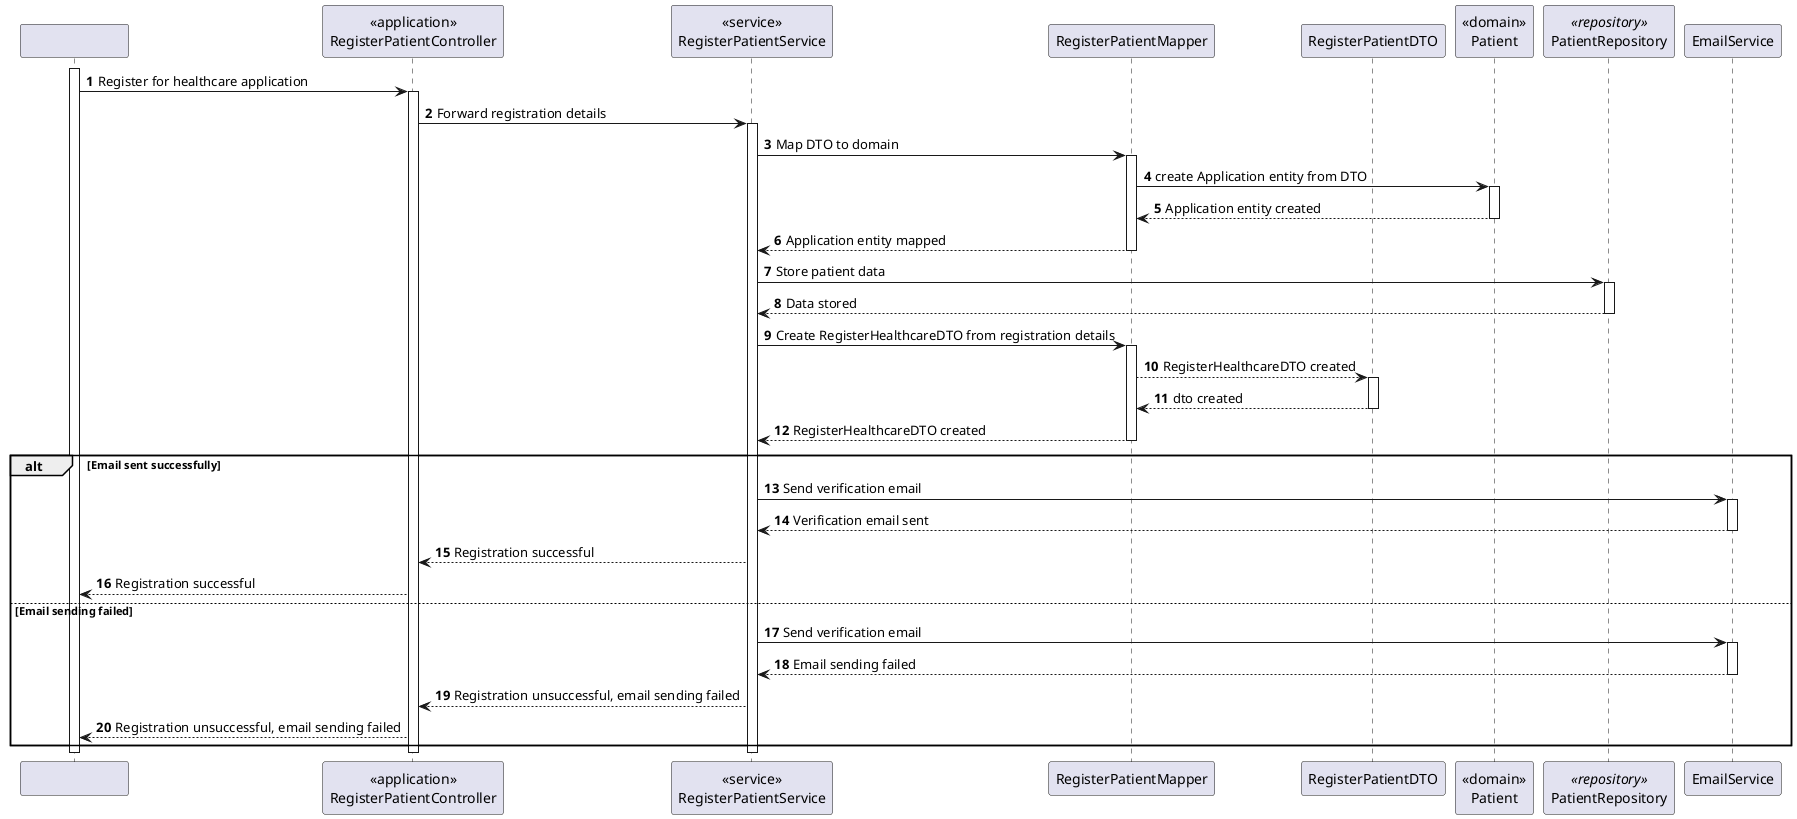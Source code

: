﻿@startuml
'https://plantuml.com/sequence-diagram

autonumber

participant "                          " as sys
participant "<<application>>\nRegisterPatientController" as ctrl
participant "<<service>>\nRegisterPatientService" as svc
participant "RegisterPatientMapper" as mapper
participant "RegisterPatientDTO" as dto
participant "<<domain>>\nPatient" as app
participant "PatientRepository" as repo <<repository>>
participant "EmailService" as email

activate sys

sys -> ctrl: Register for healthcare application

activate ctrl

ctrl -> svc: Forward registration details

activate svc



svc -> mapper: Map DTO to domain
activate mapper

mapper -> app : create Application entity from DTO
activate app

app --> mapper : Application entity created

deactivate app

mapper --> svc: Application entity mapped
deactivate mapper

svc -> repo: Store patient data
activate repo

repo --> svc: Data stored
deactivate repo

svc -> mapper: Create RegisterHealthcareDTO from registration details
deactivate repo

activate mapper

mapper --> dto: RegisterHealthcareDTO created
activate dto

dto --> mapper: dto created
deactivate dto

mapper --> svc: RegisterHealthcareDTO created
deactivate mapper


alt Email sent successfully
    svc -> email: Send verification email
    activate email
    email --> svc: Verification email sent
    deactivate email
    svc --> ctrl: Registration successful
    
    ctrl --> sys: Registration successful
    
else Email sending failed
    svc -> email: Send verification email
    activate email
    
    email --> svc: Email sending failed
    deactivate email
    svc --> ctrl: Registration unsuccessful, email sending failed
    
    ctrl --> sys: Registration unsuccessful, email sending failed
end
deactivate svc

deactivate ctrl

deactivate sys

@enduml